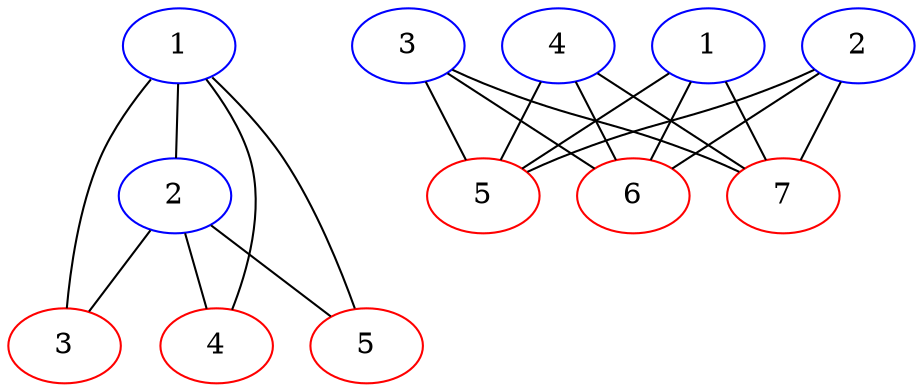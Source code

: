 graph {
	{
		"0,0" [label=1 color=blue]
		"0,1" [label=2 color=blue]
		"0,2" [label=3 color=red]
		"0,3" [label=4 color=red]
		"0,4" [label=5 color=red]
		"0,0" -- "0,1"
		"0,0" -- "0,2"
		"0,0" -- "0,3"
		"0,0" -- "0,4"
		"0,1" -- "0,2"
		"0,1" -- "0,3"
		"0,1" -- "0,4"
	}
	{
		"1,0" [label=1 color=blue]
		"1,1" [label=2 color=blue]
		"1,2" [label=3 color=blue]
		"1,3" [label=4 color=blue]
		"1,4" [label=5 color=red]
		"1,5" [label=6 color=red]
		"1,6" [label=7 color=red]
		"1,0" -- "1,4"
		"1,0" -- "1,5"
		"1,0" -- "1,6"
		"1,1" -- "1,4"
		"1,1" -- "1,5"
		"1,1" -- "1,6"
		"1,2" -- "1,4"
		"1,2" -- "1,5"
		"1,2" -- "1,6"
		"1,3" -- "1,4"
		"1,3" -- "1,5"
		"1,3" -- "1,6"
	}
}
